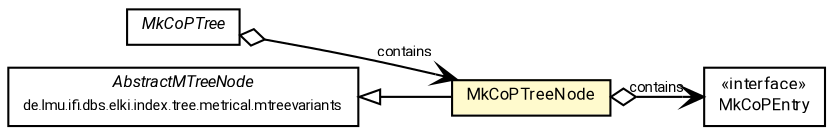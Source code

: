 #!/usr/local/bin/dot
#
# Class diagram 
# Generated by UMLGraph version R5_7_2-60-g0e99a6 (http://www.spinellis.gr/umlgraph/)
#

digraph G {
	graph [fontnames="svg"]
	edge [fontname="Roboto",fontsize=7,labelfontname="Roboto",labelfontsize=7,color="black"];
	node [fontname="Roboto",fontcolor="black",fontsize=8,shape=plaintext,margin=0,width=0,height=0];
	nodesep=0.15;
	ranksep=0.25;
	rankdir=LR;
	// de.lmu.ifi.dbs.elki.index.tree.metrical.mtreevariants.mktrees.mkcop.MkCoPTree<O>
	c7054951 [label=<<table title="de.lmu.ifi.dbs.elki.index.tree.metrical.mtreevariants.mktrees.mkcop.MkCoPTree" border="0" cellborder="1" cellspacing="0" cellpadding="2" href="MkCoPTree.html" target="_parent">
		<tr><td><table border="0" cellspacing="0" cellpadding="1">
		<tr><td align="center" balign="center"> <font face="Roboto"><i>MkCoPTree</i></font> </td></tr>
		</table></td></tr>
		</table>>, URL="MkCoPTree.html"];
	// de.lmu.ifi.dbs.elki.index.tree.metrical.mtreevariants.mktrees.mkcop.MkCoPEntry
	c7054953 [label=<<table title="de.lmu.ifi.dbs.elki.index.tree.metrical.mtreevariants.mktrees.mkcop.MkCoPEntry" border="0" cellborder="1" cellspacing="0" cellpadding="2" href="MkCoPEntry.html" target="_parent">
		<tr><td><table border="0" cellspacing="0" cellpadding="1">
		<tr><td align="center" balign="center"> &#171;interface&#187; </td></tr>
		<tr><td align="center" balign="center"> <font face="Roboto">MkCoPEntry</font> </td></tr>
		</table></td></tr>
		</table>>, URL="MkCoPEntry.html"];
	// de.lmu.ifi.dbs.elki.index.tree.metrical.mtreevariants.mktrees.mkcop.MkCoPTreeNode<O>
	c7054956 [label=<<table title="de.lmu.ifi.dbs.elki.index.tree.metrical.mtreevariants.mktrees.mkcop.MkCoPTreeNode" border="0" cellborder="1" cellspacing="0" cellpadding="2" bgcolor="lemonChiffon" href="MkCoPTreeNode.html" target="_parent">
		<tr><td><table border="0" cellspacing="0" cellpadding="1">
		<tr><td align="center" balign="center"> <font face="Roboto">MkCoPTreeNode</font> </td></tr>
		</table></td></tr>
		</table>>, URL="MkCoPTreeNode.html"];
	// de.lmu.ifi.dbs.elki.index.tree.metrical.mtreevariants.AbstractMTreeNode<O, N extends de.lmu.ifi.dbs.elki.index.tree.metrical.mtreevariants.AbstractMTreeNode<O, N, E>, E extends de.lmu.ifi.dbs.elki.index.tree.metrical.mtreevariants.MTreeEntry>
	c7054990 [label=<<table title="de.lmu.ifi.dbs.elki.index.tree.metrical.mtreevariants.AbstractMTreeNode" border="0" cellborder="1" cellspacing="0" cellpadding="2" href="../../AbstractMTreeNode.html" target="_parent">
		<tr><td><table border="0" cellspacing="0" cellpadding="1">
		<tr><td align="center" balign="center"> <font face="Roboto"><i>AbstractMTreeNode</i></font> </td></tr>
		<tr><td align="center" balign="center"> <font face="Roboto" point-size="7.0">de.lmu.ifi.dbs.elki.index.tree.metrical.mtreevariants</font> </td></tr>
		</table></td></tr>
		</table>>, URL="../../AbstractMTreeNode.html"];
	// de.lmu.ifi.dbs.elki.index.tree.metrical.mtreevariants.mktrees.mkcop.MkCoPTree<O> navhas de.lmu.ifi.dbs.elki.index.tree.metrical.mtreevariants.mktrees.mkcop.MkCoPTreeNode<O>
	c7054951 -> c7054956 [arrowhead=open,arrowtail=ediamond,dir=both,weight=3,label="contains"];
	// de.lmu.ifi.dbs.elki.index.tree.metrical.mtreevariants.mktrees.mkcop.MkCoPTreeNode<O> extends de.lmu.ifi.dbs.elki.index.tree.metrical.mtreevariants.AbstractMTreeNode<O, N extends de.lmu.ifi.dbs.elki.index.tree.metrical.mtreevariants.AbstractMTreeNode<O, N, E>, E extends de.lmu.ifi.dbs.elki.index.tree.metrical.mtreevariants.MTreeEntry>
	c7054990 -> c7054956 [arrowtail=empty,dir=back,weight=10];
	// de.lmu.ifi.dbs.elki.index.tree.metrical.mtreevariants.mktrees.mkcop.MkCoPTreeNode<O> navhas de.lmu.ifi.dbs.elki.index.tree.metrical.mtreevariants.mktrees.mkcop.MkCoPEntry
	c7054956 -> c7054953 [arrowhead=open,arrowtail=ediamond,dir=both,weight=3,label="contains"];
}

